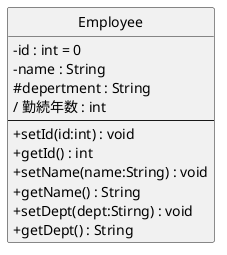 @startuml class
    ' ↓可視性をアイコンにしないオプション
    skinparam classAttributeIconSize 0
    ' class A <<stereotype>> {}

    ' class B {
    '     - 属性1 : int
    '     - 属性2 : String
    ' }

    ' class C {
    '     ---
    '     + 操作1() : void
    '     + 操作2() : String
    ' }

    ' class D {
    '     - 属性1 : int
    '     - 属性2 : String
    '     ---
    '     +操作1() : void
    '     +操作2() : String
    ' }

    class Employee {
        - id : int = 0
        - name : String
        # depertment : String
        / 勤続年数 : int
        ---
        + setId(id:int) : void
        + getId() : int
        + setName(name:String) : void
        + getName() : String
        + setDept(dept:Stirng) : void
        + getDept() : String
    }

    ' ↓丸Cが消える
    hide Employee circle
@enduml